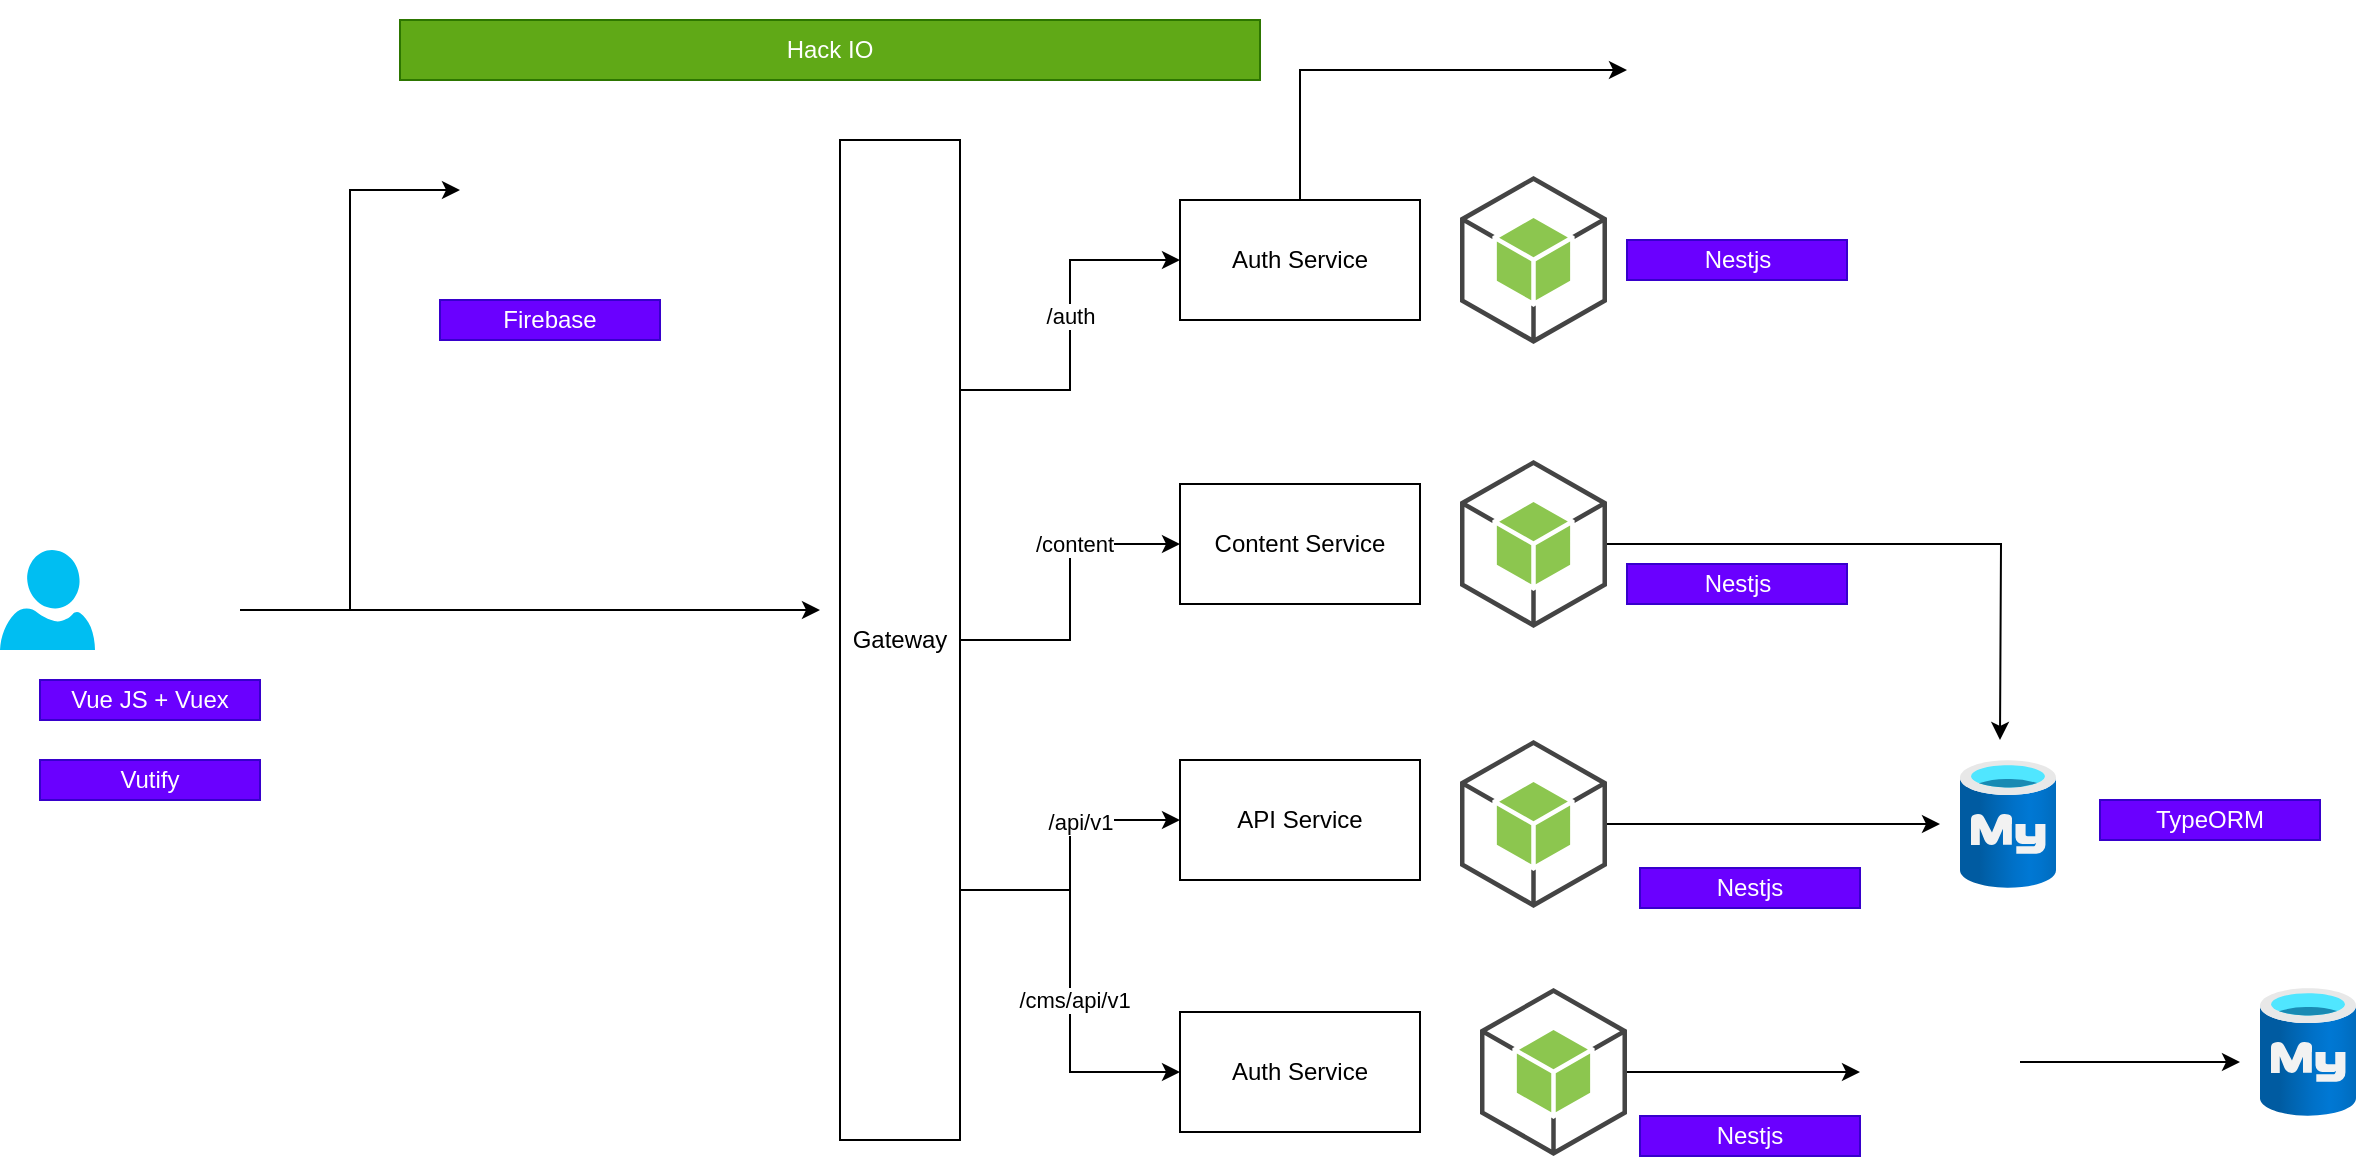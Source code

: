 <mxfile version="13.10.0" type="google"><diagram id="8ffAyLt6QT3HJPJyTSIi" name="Page-1"><mxGraphModel dx="1955" dy="689" grid="1" gridSize="10" guides="1" tooltips="1" connect="1" arrows="1" fold="1" page="1" pageScale="1" pageWidth="850" pageHeight="1100" math="0" shadow="0"><root><mxCell id="0"/><mxCell id="1" parent="0"/><mxCell id="j_DttvfTYr8rK6g3mAiO-1" value="Hack IO" style="rounded=0;whiteSpace=wrap;html=1;fillColor=#60a917;strokeColor=#2D7600;fontColor=#ffffff;" vertex="1" parent="1"><mxGeometry x="190" y="40" width="430" height="30" as="geometry"/></mxCell><mxCell id="j_DttvfTYr8rK6g3mAiO-16" style="edgeStyle=orthogonalEdgeStyle;rounded=0;orthogonalLoop=1;jettySize=auto;html=1;exitX=1;exitY=0.5;exitDx=0;exitDy=0;entryX=0;entryY=0.5;entryDx=0;entryDy=0;" edge="1" parent="1" source="j_DttvfTYr8rK6g3mAiO-2" target="j_DttvfTYr8rK6g3mAiO-3"><mxGeometry relative="1" as="geometry"/></mxCell><mxCell id="j_DttvfTYr8rK6g3mAiO-17" style="edgeStyle=orthogonalEdgeStyle;rounded=0;orthogonalLoop=1;jettySize=auto;html=1;exitX=1;exitY=0.5;exitDx=0;exitDy=0;" edge="1" parent="1" source="j_DttvfTYr8rK6g3mAiO-2"><mxGeometry relative="1" as="geometry"><mxPoint x="400" y="335" as="targetPoint"/></mxGeometry></mxCell><mxCell id="j_DttvfTYr8rK6g3mAiO-2" value="" style="shape=image;html=1;verticalAlign=top;verticalLabelPosition=bottom;labelBackgroundColor=#ffffff;imageAspect=0;aspect=fixed;image=https://cdn4.iconfinder.com/data/icons/logos-and-brands/512/367_Vuejs_logo-128.png" vertex="1" parent="1"><mxGeometry x="50" y="305" width="60" height="60" as="geometry"/></mxCell><mxCell id="j_DttvfTYr8rK6g3mAiO-3" value="" style="shape=image;html=1;verticalAlign=top;verticalLabelPosition=bottom;labelBackgroundColor=#ffffff;imageAspect=0;aspect=fixed;image=https://cdn4.iconfinder.com/data/icons/google-i-o-2016/512/google_firebase-128.png" vertex="1" parent="1"><mxGeometry x="220" y="90" width="70" height="70" as="geometry"/></mxCell><mxCell id="j_DttvfTYr8rK6g3mAiO-22" style="edgeStyle=orthogonalEdgeStyle;rounded=0;orthogonalLoop=1;jettySize=auto;html=1;exitX=1;exitY=0.25;exitDx=0;exitDy=0;entryX=0;entryY=0.5;entryDx=0;entryDy=0;" edge="1" parent="1" source="j_DttvfTYr8rK6g3mAiO-4" target="j_DttvfTYr8rK6g3mAiO-5"><mxGeometry relative="1" as="geometry"/></mxCell><mxCell id="j_DttvfTYr8rK6g3mAiO-28" value="/auth" style="edgeLabel;html=1;align=center;verticalAlign=middle;resizable=0;points=[];" vertex="1" connectable="0" parent="j_DttvfTYr8rK6g3mAiO-22"><mxGeometry x="0.054" relative="1" as="geometry"><mxPoint as="offset"/></mxGeometry></mxCell><mxCell id="j_DttvfTYr8rK6g3mAiO-29" style="edgeStyle=orthogonalEdgeStyle;rounded=0;orthogonalLoop=1;jettySize=auto;html=1;exitX=1;exitY=0.5;exitDx=0;exitDy=0;entryX=0;entryY=0.5;entryDx=0;entryDy=0;" edge="1" parent="1" source="j_DttvfTYr8rK6g3mAiO-4" target="j_DttvfTYr8rK6g3mAiO-7"><mxGeometry relative="1" as="geometry"/></mxCell><mxCell id="j_DttvfTYr8rK6g3mAiO-30" value="/content" style="edgeLabel;html=1;align=center;verticalAlign=middle;resizable=0;points=[];" vertex="1" connectable="0" parent="j_DttvfTYr8rK6g3mAiO-29"><mxGeometry x="0.329" relative="1" as="geometry"><mxPoint as="offset"/></mxGeometry></mxCell><mxCell id="j_DttvfTYr8rK6g3mAiO-31" style="edgeStyle=orthogonalEdgeStyle;rounded=0;orthogonalLoop=1;jettySize=auto;html=1;exitX=1;exitY=0.75;exitDx=0;exitDy=0;entryX=0;entryY=0.5;entryDx=0;entryDy=0;" edge="1" parent="1" source="j_DttvfTYr8rK6g3mAiO-4" target="j_DttvfTYr8rK6g3mAiO-9"><mxGeometry relative="1" as="geometry"/></mxCell><mxCell id="j_DttvfTYr8rK6g3mAiO-32" value="/api/v1" style="edgeLabel;html=1;align=center;verticalAlign=middle;resizable=0;points=[];" vertex="1" connectable="0" parent="j_DttvfTYr8rK6g3mAiO-31"><mxGeometry x="0.31" y="-1" relative="1" as="geometry"><mxPoint as="offset"/></mxGeometry></mxCell><mxCell id="j_DttvfTYr8rK6g3mAiO-33" style="edgeStyle=orthogonalEdgeStyle;rounded=0;orthogonalLoop=1;jettySize=auto;html=1;exitX=1;exitY=0.75;exitDx=0;exitDy=0;" edge="1" parent="1" source="j_DttvfTYr8rK6g3mAiO-4" target="j_DttvfTYr8rK6g3mAiO-12"><mxGeometry relative="1" as="geometry"/></mxCell><mxCell id="j_DttvfTYr8rK6g3mAiO-34" value="/cms/api/v1" style="edgeLabel;html=1;align=center;verticalAlign=middle;resizable=0;points=[];" vertex="1" connectable="0" parent="j_DttvfTYr8rK6g3mAiO-33"><mxGeometry x="0.092" y="2" relative="1" as="geometry"><mxPoint as="offset"/></mxGeometry></mxCell><mxCell id="j_DttvfTYr8rK6g3mAiO-4" value="Gateway" style="rounded=0;whiteSpace=wrap;html=1;" vertex="1" parent="1"><mxGeometry x="410" y="100" width="60" height="500" as="geometry"/></mxCell><mxCell id="j_DttvfTYr8rK6g3mAiO-21" style="edgeStyle=orthogonalEdgeStyle;rounded=0;orthogonalLoop=1;jettySize=auto;html=1;exitX=0.5;exitY=0;exitDx=0;exitDy=0;entryX=0;entryY=0.5;entryDx=0;entryDy=0;" edge="1" parent="1" source="j_DttvfTYr8rK6g3mAiO-5" target="j_DttvfTYr8rK6g3mAiO-19"><mxGeometry relative="1" as="geometry"/></mxCell><mxCell id="j_DttvfTYr8rK6g3mAiO-5" value="Auth Service" style="rounded=0;whiteSpace=wrap;html=1;" vertex="1" parent="1"><mxGeometry x="580" y="130" width="120" height="60" as="geometry"/></mxCell><mxCell id="j_DttvfTYr8rK6g3mAiO-6" value="" style="outlineConnect=0;dashed=0;verticalLabelPosition=bottom;verticalAlign=top;align=center;html=1;shape=mxgraph.aws3.android;fillColor=#8CC64F;gradientColor=none;" vertex="1" parent="1"><mxGeometry x="720" y="118" width="73.5" height="84" as="geometry"/></mxCell><mxCell id="j_DttvfTYr8rK6g3mAiO-7" value="Content Service" style="rounded=0;whiteSpace=wrap;html=1;" vertex="1" parent="1"><mxGeometry x="580" y="272" width="120" height="60" as="geometry"/></mxCell><mxCell id="j_DttvfTYr8rK6g3mAiO-25" style="edgeStyle=orthogonalEdgeStyle;rounded=0;orthogonalLoop=1;jettySize=auto;html=1;exitX=1;exitY=0.5;exitDx=0;exitDy=0;exitPerimeter=0;" edge="1" parent="1" source="j_DttvfTYr8rK6g3mAiO-8"><mxGeometry relative="1" as="geometry"><mxPoint x="990" y="400" as="targetPoint"/></mxGeometry></mxCell><mxCell id="j_DttvfTYr8rK6g3mAiO-8" value="" style="outlineConnect=0;dashed=0;verticalLabelPosition=bottom;verticalAlign=top;align=center;html=1;shape=mxgraph.aws3.android;fillColor=#8CC64F;gradientColor=none;" vertex="1" parent="1"><mxGeometry x="720" y="260" width="73.5" height="84" as="geometry"/></mxCell><mxCell id="j_DttvfTYr8rK6g3mAiO-9" value="API Service" style="rounded=0;whiteSpace=wrap;html=1;" vertex="1" parent="1"><mxGeometry x="580" y="410" width="120" height="60" as="geometry"/></mxCell><mxCell id="j_DttvfTYr8rK6g3mAiO-24" style="edgeStyle=orthogonalEdgeStyle;rounded=0;orthogonalLoop=1;jettySize=auto;html=1;exitX=1;exitY=0.5;exitDx=0;exitDy=0;exitPerimeter=0;" edge="1" parent="1" source="j_DttvfTYr8rK6g3mAiO-10"><mxGeometry relative="1" as="geometry"><mxPoint x="960" y="442" as="targetPoint"/></mxGeometry></mxCell><mxCell id="j_DttvfTYr8rK6g3mAiO-10" value="" style="outlineConnect=0;dashed=0;verticalLabelPosition=bottom;verticalAlign=top;align=center;html=1;shape=mxgraph.aws3.android;fillColor=#8CC64F;gradientColor=none;" vertex="1" parent="1"><mxGeometry x="720" y="400" width="73.5" height="84" as="geometry"/></mxCell><mxCell id="j_DttvfTYr8rK6g3mAiO-27" style="edgeStyle=orthogonalEdgeStyle;rounded=0;orthogonalLoop=1;jettySize=auto;html=1;exitX=1;exitY=0.5;exitDx=0;exitDy=0;" edge="1" parent="1" source="j_DttvfTYr8rK6g3mAiO-11"><mxGeometry relative="1" as="geometry"><mxPoint x="1110" y="561" as="targetPoint"/></mxGeometry></mxCell><mxCell id="j_DttvfTYr8rK6g3mAiO-11" value="" style="shape=image;html=1;verticalAlign=top;verticalLabelPosition=bottom;labelBackgroundColor=#ffffff;imageAspect=0;aspect=fixed;image=https://cdn2.iconfinder.com/data/icons/neon-line-social-circles/100/Neon_Line_Social_Circles_50Icon_10px_grid-40-128.png" vertex="1" parent="1"><mxGeometry x="930" y="526" width="70" height="70" as="geometry"/></mxCell><mxCell id="j_DttvfTYr8rK6g3mAiO-12" value="Auth Service" style="rounded=0;whiteSpace=wrap;html=1;" vertex="1" parent="1"><mxGeometry x="580" y="536" width="120" height="60" as="geometry"/></mxCell><mxCell id="j_DttvfTYr8rK6g3mAiO-14" style="edgeStyle=orthogonalEdgeStyle;rounded=0;orthogonalLoop=1;jettySize=auto;html=1;exitX=1;exitY=0.5;exitDx=0;exitDy=0;exitPerimeter=0;" edge="1" parent="1" source="j_DttvfTYr8rK6g3mAiO-13"><mxGeometry relative="1" as="geometry"><mxPoint x="920" y="566" as="targetPoint"/></mxGeometry></mxCell><mxCell id="j_DttvfTYr8rK6g3mAiO-13" value="" style="outlineConnect=0;dashed=0;verticalLabelPosition=bottom;verticalAlign=top;align=center;html=1;shape=mxgraph.aws3.android;fillColor=#8CC64F;gradientColor=none;" vertex="1" parent="1"><mxGeometry x="730" y="524" width="73.5" height="84" as="geometry"/></mxCell><mxCell id="j_DttvfTYr8rK6g3mAiO-15" value="" style="verticalLabelPosition=bottom;html=1;verticalAlign=top;align=center;strokeColor=none;fillColor=#00BEF2;shape=mxgraph.azure.user;" vertex="1" parent="1"><mxGeometry x="-10" y="305" width="47.5" height="50" as="geometry"/></mxCell><mxCell id="j_DttvfTYr8rK6g3mAiO-19" value="" style="shape=image;html=1;verticalAlign=top;verticalLabelPosition=bottom;labelBackgroundColor=#ffffff;imageAspect=0;aspect=fixed;image=https://cdn4.iconfinder.com/data/icons/google-i-o-2016/512/google_firebase-128.png" vertex="1" parent="1"><mxGeometry x="803.5" y="30" width="70" height="70" as="geometry"/></mxCell><mxCell id="j_DttvfTYr8rK6g3mAiO-23" value="" style="aspect=fixed;html=1;points=[];align=center;image;fontSize=12;image=img/lib/azure2/databases/Azure_Database_MySQL_Server.svg;" vertex="1" parent="1"><mxGeometry x="970" y="410" width="48" height="64" as="geometry"/></mxCell><mxCell id="j_DttvfTYr8rK6g3mAiO-26" value="" style="aspect=fixed;html=1;points=[];align=center;image;fontSize=12;image=img/lib/azure2/databases/Azure_Database_MySQL_Server.svg;" vertex="1" parent="1"><mxGeometry x="1120" y="524" width="48" height="64" as="geometry"/></mxCell><mxCell id="j_DttvfTYr8rK6g3mAiO-35" value="Firebase" style="text;html=1;strokeColor=#3700CC;fillColor=#6a00ff;align=center;verticalAlign=middle;whiteSpace=wrap;rounded=0;fontColor=#ffffff;" vertex="1" parent="1"><mxGeometry x="210" y="180" width="110" height="20" as="geometry"/></mxCell><mxCell id="j_DttvfTYr8rK6g3mAiO-36" value="Vue JS + Vuex" style="text;html=1;strokeColor=#3700CC;fillColor=#6a00ff;align=center;verticalAlign=middle;whiteSpace=wrap;rounded=0;fontColor=#ffffff;" vertex="1" parent="1"><mxGeometry x="10" y="370" width="110" height="20" as="geometry"/></mxCell><mxCell id="j_DttvfTYr8rK6g3mAiO-37" value="Nestjs" style="text;html=1;strokeColor=#3700CC;fillColor=#6a00ff;align=center;verticalAlign=middle;whiteSpace=wrap;rounded=0;fontColor=#ffffff;" vertex="1" parent="1"><mxGeometry x="803.5" y="150" width="110" height="20" as="geometry"/></mxCell><mxCell id="j_DttvfTYr8rK6g3mAiO-38" value="Nestjs" style="text;html=1;strokeColor=#3700CC;fillColor=#6a00ff;align=center;verticalAlign=middle;whiteSpace=wrap;rounded=0;fontColor=#ffffff;" vertex="1" parent="1"><mxGeometry x="803.5" y="312" width="110" height="20" as="geometry"/></mxCell><mxCell id="j_DttvfTYr8rK6g3mAiO-39" value="Nestjs" style="text;html=1;strokeColor=#3700CC;fillColor=#6a00ff;align=center;verticalAlign=middle;whiteSpace=wrap;rounded=0;fontColor=#ffffff;" vertex="1" parent="1"><mxGeometry x="810" y="464" width="110" height="20" as="geometry"/></mxCell><mxCell id="j_DttvfTYr8rK6g3mAiO-40" value="Nestjs" style="text;html=1;strokeColor=#3700CC;fillColor=#6a00ff;align=center;verticalAlign=middle;whiteSpace=wrap;rounded=0;fontColor=#ffffff;" vertex="1" parent="1"><mxGeometry x="810" y="588" width="110" height="20" as="geometry"/></mxCell><mxCell id="j_DttvfTYr8rK6g3mAiO-41" value="TypeORM" style="text;html=1;strokeColor=#3700CC;fillColor=#6a00ff;align=center;verticalAlign=middle;whiteSpace=wrap;rounded=0;fontColor=#ffffff;" vertex="1" parent="1"><mxGeometry x="1040" y="430" width="110" height="20" as="geometry"/></mxCell><mxCell id="j_DttvfTYr8rK6g3mAiO-42" value="Vutify" style="text;html=1;strokeColor=#3700CC;fillColor=#6a00ff;align=center;verticalAlign=middle;whiteSpace=wrap;rounded=0;fontColor=#ffffff;" vertex="1" parent="1"><mxGeometry x="10" y="410" width="110" height="20" as="geometry"/></mxCell></root></mxGraphModel></diagram></mxfile>
